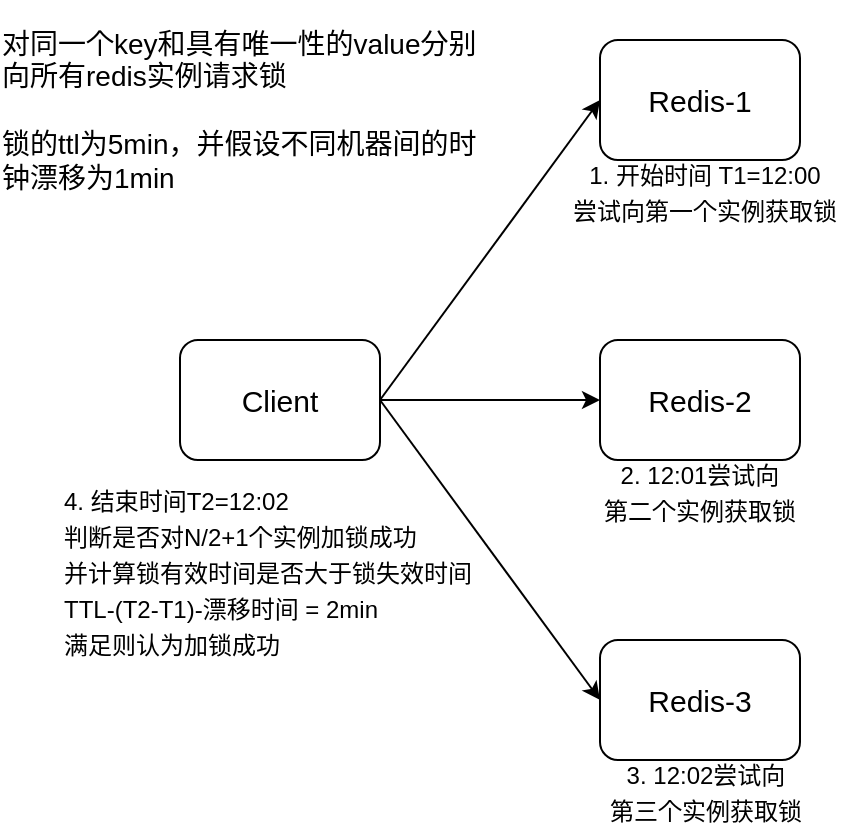 <mxfile version="16.2.7" type="github" pages="2">
  <diagram id="iaet0iRzDxaCnqjNlgBV" name="Page-1">
    <mxGraphModel dx="1673" dy="896" grid="1" gridSize="10" guides="1" tooltips="1" connect="1" arrows="1" fold="1" page="1" pageScale="1" pageWidth="1654" pageHeight="2336" math="0" shadow="0">
      <root>
        <mxCell id="0" />
        <mxCell id="1" parent="0" />
        <mxCell id="tHiNQrQFGS3VPZnn2pAV-9" style="edgeStyle=orthogonalEdgeStyle;rounded=0;orthogonalLoop=1;jettySize=auto;html=1;entryX=0;entryY=0.5;entryDx=0;entryDy=0;fontSize=12;" edge="1" parent="1" source="tHiNQrQFGS3VPZnn2pAV-1" target="tHiNQrQFGS3VPZnn2pAV-4">
          <mxGeometry relative="1" as="geometry" />
        </mxCell>
        <mxCell id="tHiNQrQFGS3VPZnn2pAV-11" style="rounded=0;orthogonalLoop=1;jettySize=auto;html=1;entryX=0;entryY=0.5;entryDx=0;entryDy=0;fontSize=12;" edge="1" parent="1" target="tHiNQrQFGS3VPZnn2pAV-5">
          <mxGeometry relative="1" as="geometry">
            <mxPoint x="250" y="330" as="sourcePoint" />
          </mxGeometry>
        </mxCell>
        <mxCell id="tHiNQrQFGS3VPZnn2pAV-1" value="&lt;font style=&quot;font-size: 15px&quot;&gt;Client&lt;/font&gt;" style="rounded=1;whiteSpace=wrap;html=1;" vertex="1" parent="1">
          <mxGeometry x="150" y="300" width="100" height="60" as="geometry" />
        </mxCell>
        <mxCell id="tHiNQrQFGS3VPZnn2pAV-3" value="&lt;font style=&quot;font-size: 15px&quot;&gt;Redis-1&lt;/font&gt;" style="rounded=1;whiteSpace=wrap;html=1;" vertex="1" parent="1">
          <mxGeometry x="360" y="150" width="100" height="60" as="geometry" />
        </mxCell>
        <mxCell id="tHiNQrQFGS3VPZnn2pAV-4" value="&lt;font style=&quot;font-size: 15px&quot;&gt;Redis-2&lt;/font&gt;" style="rounded=1;whiteSpace=wrap;html=1;" vertex="1" parent="1">
          <mxGeometry x="360" y="300" width="100" height="60" as="geometry" />
        </mxCell>
        <mxCell id="tHiNQrQFGS3VPZnn2pAV-5" value="&lt;font style=&quot;font-size: 15px&quot;&gt;Redis-3&lt;/font&gt;" style="rounded=1;whiteSpace=wrap;html=1;" vertex="1" parent="1">
          <mxGeometry x="360" y="450" width="100" height="60" as="geometry" />
        </mxCell>
        <mxCell id="tHiNQrQFGS3VPZnn2pAV-6" value="&lt;div style=&quot;text-align: left ; font-size: 14px&quot;&gt;&lt;font style=&quot;font-size: 14px&quot;&gt;对同一个key和具有唯一性的value分别向所有redis实例请求锁&lt;/font&gt;&lt;/div&gt;&lt;div style=&quot;text-align: left ; font-size: 14px&quot;&gt;&lt;font style=&quot;font-size: 14px&quot;&gt;&lt;br&gt;&lt;/font&gt;&lt;/div&gt;&lt;div style=&quot;text-align: left ; font-size: 14px&quot;&gt;&lt;font style=&quot;font-size: 14px&quot;&gt;锁的ttl为5min，并假设不同机器间的时钟漂移为1min&lt;/font&gt;&lt;/div&gt;" style="text;html=1;strokeColor=none;fillColor=none;align=center;verticalAlign=middle;whiteSpace=wrap;rounded=0;fontSize=15;" vertex="1" parent="1">
          <mxGeometry x="60" y="130" width="240" height="110" as="geometry" />
        </mxCell>
        <mxCell id="tHiNQrQFGS3VPZnn2pAV-7" value="" style="endArrow=classic;html=1;rounded=0;fontSize=15;entryX=0;entryY=0.5;entryDx=0;entryDy=0;" edge="1" parent="1" target="tHiNQrQFGS3VPZnn2pAV-3">
          <mxGeometry width="50" height="50" relative="1" as="geometry">
            <mxPoint x="250" y="330" as="sourcePoint" />
            <mxPoint x="300" y="280" as="targetPoint" />
          </mxGeometry>
        </mxCell>
        <mxCell id="tHiNQrQFGS3VPZnn2pAV-8" value="&lt;font style=&quot;font-size: 12px&quot;&gt;1. 开始时间 T1=12:00&lt;br&gt;尝试向第一个实例获取锁&lt;br&gt;&lt;/font&gt;" style="text;html=1;strokeColor=none;fillColor=none;align=center;verticalAlign=middle;whiteSpace=wrap;rounded=0;fontSize=15;rotation=0;" vertex="1" parent="1">
          <mxGeometry x="345" y="210" width="135" height="30" as="geometry" />
        </mxCell>
        <mxCell id="tHiNQrQFGS3VPZnn2pAV-13" value="&lt;font style=&quot;font-size: 12px&quot;&gt;2. 12:01尝试向&lt;br&gt;第二个实例获取锁&lt;/font&gt;" style="text;html=1;strokeColor=none;fillColor=none;align=center;verticalAlign=middle;whiteSpace=wrap;rounded=0;fontSize=15;rotation=0;" vertex="1" parent="1">
          <mxGeometry x="345" y="360" width="130" height="30" as="geometry" />
        </mxCell>
        <mxCell id="tHiNQrQFGS3VPZnn2pAV-14" value="&lt;font style=&quot;font-size: 12px&quot;&gt;3. 12:02尝试向&lt;br&gt;第三个实例获取锁&lt;/font&gt;" style="text;html=1;strokeColor=none;fillColor=none;align=center;verticalAlign=middle;whiteSpace=wrap;rounded=0;fontSize=15;rotation=0;" vertex="1" parent="1">
          <mxGeometry x="347.5" y="510" width="130" height="30" as="geometry" />
        </mxCell>
        <mxCell id="tHiNQrQFGS3VPZnn2pAV-15" value="&lt;span style=&quot;font-size: 12px&quot;&gt;4. 结束时间T2=12:02&lt;br&gt;判断是否对N/2+1个实例加锁成功&lt;br&gt;并计算锁有效时间&lt;/span&gt;&lt;span style=&quot;font-size: 12px&quot;&gt;是否大于锁失效时间&lt;/span&gt;&lt;span style=&quot;font-size: 12px&quot;&gt;&lt;br&gt;TTL-(T2-T1)-漂移时间 = 2min&lt;br&gt;满足则认为加锁成功&lt;br&gt;&lt;/span&gt;" style="text;html=1;strokeColor=none;fillColor=none;align=left;verticalAlign=middle;whiteSpace=wrap;rounded=0;fontSize=15;rotation=0;" vertex="1" parent="1">
          <mxGeometry x="90" y="370" width="220" height="90" as="geometry" />
        </mxCell>
      </root>
    </mxGraphModel>
  </diagram>
  <diagram id="1DdoDlWQqMow9ngfdy1a" name="Page-2">
    <mxGraphModel dx="1422" dy="762" grid="1" gridSize="8" guides="1" tooltips="1" connect="1" arrows="1" fold="1" page="1" pageScale="1" pageWidth="1654" pageHeight="2336" math="0" shadow="0">
      <root>
        <mxCell id="UZXuc_JGgxRQYAs9WcXJ-0" />
        <mxCell id="UZXuc_JGgxRQYAs9WcXJ-1" parent="UZXuc_JGgxRQYAs9WcXJ-0" />
        <mxCell id="ScDth87COkrb6t3F39j4-0" style="edgeStyle=orthogonalEdgeStyle;rounded=0;orthogonalLoop=1;jettySize=auto;html=1;entryX=0;entryY=0.5;entryDx=0;entryDy=0;fontSize=12;" edge="1" parent="UZXuc_JGgxRQYAs9WcXJ-1" source="ScDth87COkrb6t3F39j4-2" target="ScDth87COkrb6t3F39j4-4">
          <mxGeometry relative="1" as="geometry" />
        </mxCell>
        <mxCell id="ScDth87COkrb6t3F39j4-1" style="rounded=0;orthogonalLoop=1;jettySize=auto;html=1;entryX=0;entryY=0.5;entryDx=0;entryDy=0;fontSize=12;" edge="1" parent="UZXuc_JGgxRQYAs9WcXJ-1" target="ScDth87COkrb6t3F39j4-5">
          <mxGeometry relative="1" as="geometry">
            <mxPoint x="480" y="350" as="sourcePoint" />
          </mxGeometry>
        </mxCell>
        <mxCell id="ScDth87COkrb6t3F39j4-2" value="&lt;font style=&quot;font-size: 15px&quot;&gt;Proxy&lt;/font&gt;" style="rounded=1;whiteSpace=wrap;html=1;" vertex="1" parent="UZXuc_JGgxRQYAs9WcXJ-1">
          <mxGeometry x="380" y="310" width="100" height="80" as="geometry" />
        </mxCell>
        <mxCell id="ScDth87COkrb6t3F39j4-3" value="&lt;font style=&quot;font-size: 15px&quot;&gt;Redis-2&lt;/font&gt;" style="rounded=1;whiteSpace=wrap;html=1;" vertex="1" parent="UZXuc_JGgxRQYAs9WcXJ-1">
          <mxGeometry x="590" y="220" width="100" height="60" as="geometry" />
        </mxCell>
        <mxCell id="ScDth87COkrb6t3F39j4-4" value="&lt;font style=&quot;font-size: 15px&quot;&gt;Redis-3&lt;/font&gt;" style="rounded=1;whiteSpace=wrap;html=1;" vertex="1" parent="UZXuc_JGgxRQYAs9WcXJ-1">
          <mxGeometry x="590" y="320" width="100" height="60" as="geometry" />
        </mxCell>
        <mxCell id="ScDth87COkrb6t3F39j4-5" value="&lt;font style=&quot;font-size: 15px&quot;&gt;Redis-4&lt;/font&gt;" style="rounded=1;whiteSpace=wrap;html=1;" vertex="1" parent="UZXuc_JGgxRQYAs9WcXJ-1">
          <mxGeometry x="590" y="420" width="100" height="60" as="geometry" />
        </mxCell>
        <mxCell id="ScDth87COkrb6t3F39j4-6" value="&lt;div style=&quot;font-size: 16px&quot;&gt;&lt;font style=&quot;font-size: 16px&quot;&gt;按正常逻辑对key路由到所属分区，并按一致性hash向下找最多3个分区，同时发起加锁命令&lt;/font&gt;&lt;/div&gt;&lt;div style=&quot;font-size: 16px&quot;&gt;&lt;font style=&quot;font-size: 16px&quot;&gt;&lt;br&gt;&lt;/font&gt;&lt;/div&gt;&lt;div style=&quot;font-size: 16px&quot;&gt;&lt;font style=&quot;font-size: 16px&quot;&gt;等待所有分区返回的超时时间为ttl的10%&lt;/font&gt;&lt;/div&gt;" style="text;html=1;strokeColor=none;fillColor=none;align=left;verticalAlign=middle;whiteSpace=wrap;rounded=0;fontSize=15;" vertex="1" parent="UZXuc_JGgxRQYAs9WcXJ-1">
          <mxGeometry x="188" y="144" width="360" height="110" as="geometry" />
        </mxCell>
        <mxCell id="ScDth87COkrb6t3F39j4-7" value="" style="endArrow=classic;html=1;rounded=0;fontSize=15;entryX=0;entryY=0.5;entryDx=0;entryDy=0;" edge="1" parent="UZXuc_JGgxRQYAs9WcXJ-1" target="ScDth87COkrb6t3F39j4-3">
          <mxGeometry width="50" height="50" relative="1" as="geometry">
            <mxPoint x="480" y="350" as="sourcePoint" />
            <mxPoint x="530" y="300" as="targetPoint" />
          </mxGeometry>
        </mxCell>
        <mxCell id="eJWLfQyh2O67-zh-oXgA-0" value="&lt;font style=&quot;font-size: 15px&quot;&gt;Client&lt;/font&gt;" style="rounded=1;whiteSpace=wrap;html=1;" vertex="1" parent="UZXuc_JGgxRQYAs9WcXJ-1">
          <mxGeometry x="88" y="310" width="100" height="80" as="geometry" />
        </mxCell>
        <mxCell id="eJWLfQyh2O67-zh-oXgA-3" value="REDLOCK key value ttl" style="text;html=1;strokeColor=none;fillColor=none;align=center;verticalAlign=middle;whiteSpace=wrap;rounded=0;fontSize=14;" vertex="1" parent="UZXuc_JGgxRQYAs9WcXJ-1">
          <mxGeometry x="200" y="285" width="170" height="30" as="geometry" />
        </mxCell>
        <mxCell id="eJWLfQyh2O67-zh-oXgA-4" value="UNREDLOCK key value" style="text;html=1;strokeColor=none;fillColor=none;align=center;verticalAlign=middle;whiteSpace=wrap;rounded=0;fontSize=14;" vertex="1" parent="UZXuc_JGgxRQYAs9WcXJ-1">
          <mxGeometry x="203" y="353" width="160" height="30" as="geometry" />
        </mxCell>
        <mxCell id="eJWLfQyh2O67-zh-oXgA-5" value="&lt;font style=&quot;font-size: 15px&quot;&gt;Redis-1&lt;/font&gt;" style="rounded=1;whiteSpace=wrap;html=1;" vertex="1" parent="UZXuc_JGgxRQYAs9WcXJ-1">
          <mxGeometry x="590" y="120" width="100" height="60" as="geometry" />
        </mxCell>
        <mxCell id="eJWLfQyh2O67-zh-oXgA-6" value="&lt;font style=&quot;font-size: 15px&quot;&gt;Redis-5&lt;/font&gt;" style="rounded=1;whiteSpace=wrap;html=1;" vertex="1" parent="UZXuc_JGgxRQYAs9WcXJ-1">
          <mxGeometry x="590" y="520" width="100" height="60" as="geometry" />
        </mxCell>
        <mxCell id="eJWLfQyh2O67-zh-oXgA-8" value="" style="endArrow=classic;html=1;rounded=0;fontSize=14;" edge="1" parent="UZXuc_JGgxRQYAs9WcXJ-1">
          <mxGeometry width="50" height="50" relative="1" as="geometry">
            <mxPoint x="205" y="315" as="sourcePoint" />
            <mxPoint x="375" y="315" as="targetPoint" />
          </mxGeometry>
        </mxCell>
        <mxCell id="eJWLfQyh2O67-zh-oXgA-9" value="" style="endArrow=none;html=1;rounded=0;fontSize=14;startArrow=classic;startFill=1;endFill=0;" edge="1" parent="UZXuc_JGgxRQYAs9WcXJ-1">
          <mxGeometry width="50" height="50" relative="1" as="geometry">
            <mxPoint x="200" y="325" as="sourcePoint" />
            <mxPoint x="370" y="325" as="targetPoint" />
          </mxGeometry>
        </mxCell>
        <mxCell id="eJWLfQyh2O67-zh-oXgA-10" value="[OK, remainning_ttl]" style="text;html=1;strokeColor=none;fillColor=none;align=center;verticalAlign=middle;whiteSpace=wrap;rounded=0;fontSize=14;" vertex="1" parent="UZXuc_JGgxRQYAs9WcXJ-1">
          <mxGeometry x="200" y="323" width="170" height="30" as="geometry" />
        </mxCell>
        <mxCell id="eJWLfQyh2O67-zh-oXgA-11" value="" style="endArrow=classic;html=1;rounded=0;fontSize=14;" edge="1" parent="UZXuc_JGgxRQYAs9WcXJ-1">
          <mxGeometry width="50" height="50" relative="1" as="geometry">
            <mxPoint x="205" y="381" as="sourcePoint" />
            <mxPoint x="375" y="381" as="targetPoint" />
          </mxGeometry>
        </mxCell>
        <mxCell id="eJWLfQyh2O67-zh-oXgA-12" value="" style="endArrow=none;html=1;rounded=0;fontSize=14;startArrow=classic;startFill=1;endFill=0;" edge="1" parent="UZXuc_JGgxRQYAs9WcXJ-1">
          <mxGeometry width="50" height="50" relative="1" as="geometry">
            <mxPoint x="200" y="391" as="sourcePoint" />
            <mxPoint x="370" y="391" as="targetPoint" />
          </mxGeometry>
        </mxCell>
        <mxCell id="eJWLfQyh2O67-zh-oXgA-13" value="1 / 0" style="text;html=1;strokeColor=none;fillColor=none;align=center;verticalAlign=middle;whiteSpace=wrap;rounded=0;fontSize=14;" vertex="1" parent="UZXuc_JGgxRQYAs9WcXJ-1">
          <mxGeometry x="261" y="385" width="44" height="30" as="geometry" />
        </mxCell>
        <mxCell id="eJWLfQyh2O67-zh-oXgA-14" value="" style="endArrow=none;dashed=1;html=1;strokeWidth=1;rounded=0;fontSize=14;dashPattern=1 4;" edge="1" parent="UZXuc_JGgxRQYAs9WcXJ-1">
          <mxGeometry width="50" height="50" relative="1" as="geometry">
            <mxPoint x="203" y="353" as="sourcePoint" />
            <mxPoint x="371" y="353" as="targetPoint" />
          </mxGeometry>
        </mxCell>
      </root>
    </mxGraphModel>
  </diagram>
</mxfile>
